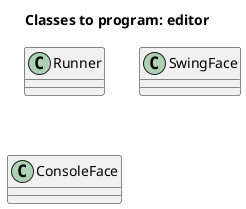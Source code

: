 @startuml
title "Classes to program: editor"
/'Программа реализует основной функционал Текстового редактора'/
class Runner /'Запускает программу на выполнение'/
class SwingFace /'Реализация графического интерфейса'/
class ConsoleFace /'Реализация консольного интерфейса'/
@enduml